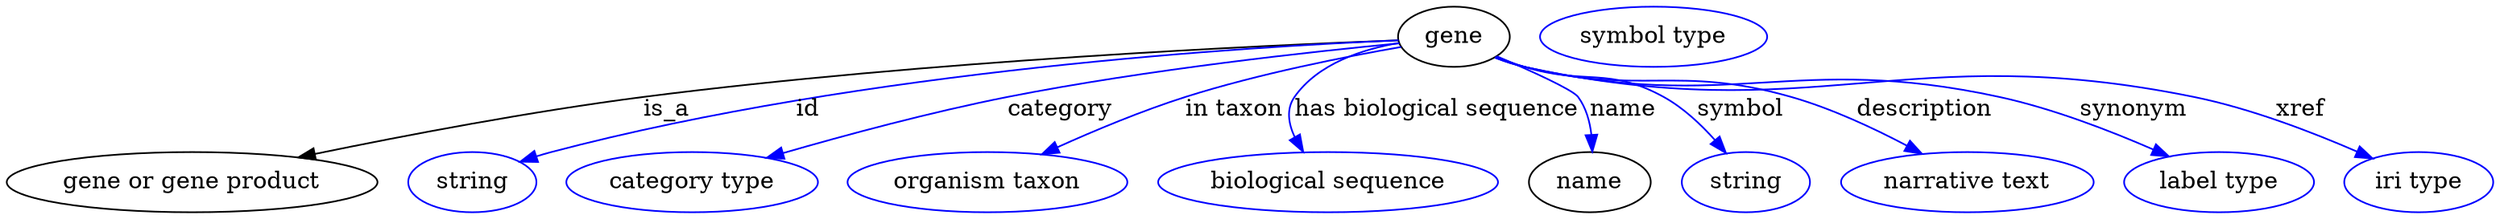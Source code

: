 digraph {
	graph [bb="0,0,1203.5,123"];
	node [label="\N"];
	gene	 [height=0.5,
		label=gene,
		pos="696.14,105",
		width=0.75827];
	"gene or gene product"	 [height=0.5,
		pos="85.142,18",
		width=2.3651];
	gene -> "gene or gene product"	 [label=is_a,
		lp="314.14,61.5",
		pos="e,137.16,32.312 668.82,103.8 604.65,100.7 439.42,91.074 303.14,69 249.93,60.38 190.38,46.131 146.99,34.882"];
	id	 [color=blue,
		height=0.5,
		label=string,
		pos="219.14,18",
		width=0.84854];
	gene -> id	 [color=blue,
		label=id,
		lp="394.64,61.5",
		pos="e,242.92,29.725 668.86,103.65 599.05,99.571 408.94,84.502 259.14,36 256.88,35.268 254.58,34.446 252.27,33.568",
		style=solid];
	category	 [color=blue,
		height=0.5,
		label="category type",
		pos="326.14,18",
		width=1.6249];
	gene -> category	 [color=blue,
		label=category,
		lp="510.64,61.5",
		pos="e,364.44,31.755 669.18,101.55 629.13,96.164 551.72,84.712 487.14,69 448.54,59.609 405.71,45.873 373.93,35.022",
		style=solid];
	"in taxon"	 [color=blue,
		height=0.5,
		label="organism taxon",
		pos="468.14,18",
		width=1.8234];
	gene -> "in taxon"	 [color=blue,
		label="in taxon",
		lp="591.64,61.5",
		pos="e,496.64,34.239 669.88,99.114 643.86,92.922 603.09,82.242 569.14,69 547.44,60.534 524.17,48.967 505.44,38.989",
		style=solid];
	"has biological sequence"	 [color=blue,
		height=0.5,
		label="biological sequence",
		pos="632.14,18",
		width=2.2387];
	gene -> "has biological sequence"	 [color=blue,
		label="has biological sequence",
		lp="686.14,61.5",
		pos="e,622.01,36.14 669.79,99.858 652.72,95.013 631.76,85.87 621.14,69 616.8,62.1 616.87,53.749 618.79,45.818",
		style=solid];
	name	 [height=0.5,
		pos="761.14,18",
		width=0.84854];
	gene -> name	 [color=blue,
		label=name,
		lp="773.64,61.5",
		pos="e,760.98,36.314 717.33,93.438 730.88,85.628 746.71,75.58 751.14,69 755.63,62.338 758.2,54.144 759.65,46.289",
		style=solid];
	symbol	 [color=blue,
		height=0.5,
		label=string,
		pos="840.14,18",
		width=0.84854];
	gene -> symbol	 [color=blue,
		label=symbol,
		lp="831.64,61.5",
		pos="e,828.38,34.923 717.56,93.517 722.29,91.199 727.33,88.895 732.14,87 758.44,76.639 769.14,83.933 793.14,69 804.05,62.211 814.04,52.218 \
821.97,42.872",
		style=solid];
	description	 [color=blue,
		height=0.5,
		label="narrative text",
		pos="946.14,18",
		width=1.6068];
	gene -> description	 [color=blue,
		label=description,
		lp="920.64,61.5",
		pos="e,922.48,34.663 716.99,93.174 721.84,90.821 727.08,88.589 732.14,87 785.28,70.335 803.46,87.038 856.14,69 876.36,62.08 897.22,50.577 \
913.76,40.246",
		style=solid];
	synonym	 [color=blue,
		height=0.5,
		label="label type",
		pos="1067.1,18",
		width=1.2638];
	gene -> synonym	 [color=blue,
		label=synonym,
		lp="1022.6,61.5",
		pos="e,1041.4,32.85 716.92,92.934 721.78,90.593 727.03,88.427 732.14,87 827.92,60.277 858.9,93.978 955.14,69 982.16,61.987 1010.8,48.847 \
1032.3,37.661",
		style=solid];
	xref	 [color=blue,
		height=0.5,
		label="iri type",
		pos="1167.1,18",
		width=1.011];
	gene -> xref	 [color=blue,
		label=xref,
		lp="1105.1,61.5",
		pos="e,1142.9,31.843 716.9,92.842 721.75,90.506 727.01,88.365 732.14,87 869.8,50.391 913.67,102.42 1052.1,69 1080.9,62.051 1111.5,48.151 \
1133.9,36.615",
		style=solid];
	"macromolecular machine_name"	 [color=blue,
		height=0.5,
		label="symbol type",
		pos="796.14,105",
		width=1.5165];
}
